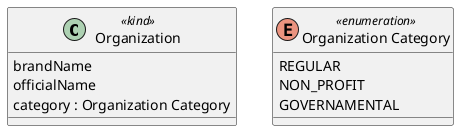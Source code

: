 @startuml

class Organization <<kind>> {
    brandName
    officialName
    category : Organization Category
}
enum "Organization Category" <<enumeration>> {
    REGULAR
    NON_PROFIT
    GOVERNAMENTAL
}

@enduml